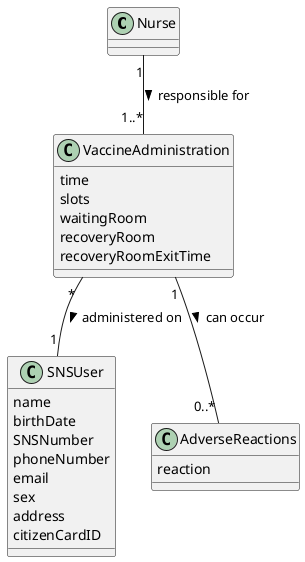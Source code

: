 @startuml
'https://plantuml.com/class-diagram

class Nurse{
}

class SNSUser{
  name
  birthDate
  SNSNumber
  phoneNumber
  email
  sex
  address
  citizenCardID
}

class VaccineAdministration{
    time
    slots
    waitingRoom
    recoveryRoom
    recoveryRoomExitTime
}

class AdverseReactions{
    reaction
}

Nurse "1" -- "1..*" VaccineAdministration: > responsible for
VaccineAdministration "*" -- "1" SNSUser: > administered on
VaccineAdministration "1" -- "0..*" AdverseReactions: > can occur




@enduml